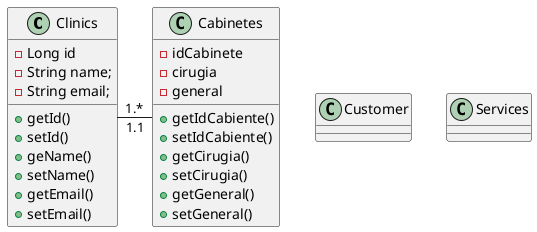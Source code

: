 @startuml
'https://plantuml.com/class-diagram

class Clinics{
    -Long id
    -String name;
    -String email;

    +getId()
    +setId()
    +geName()
    +setName()
    +getEmail()
    +setEmail()
}
Clinics "1.*" - "1.1" Cabinetes


class Cabinetes
{
    -idCabinete
    -cirugia
    -general

    +getIdCabiente()
     +setIdCabiente()
    +getCirugia()
    +setCirugia()
    +getGeneral()
    +setGeneral()


}

class Customer

class Services



@enduml